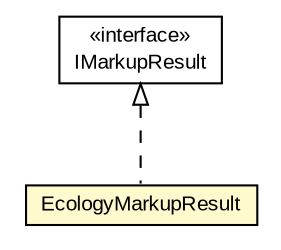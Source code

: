 #!/usr/local/bin/dot
#
# Class diagram 
# Generated by UMLGraph version R5_6-24-gf6e263 (http://www.umlgraph.org/)
#

digraph G {
	edge [fontname="arial",fontsize=10,labelfontname="arial",labelfontsize=10];
	node [fontname="arial",fontsize=10,shape=plaintext];
	nodesep=0.25;
	ranksep=0.5;
	// edu.arizona.biosemantics.semanticmarkup.markup.IMarkupResult
	c61198 [label=<<table title="edu.arizona.biosemantics.semanticmarkup.markup.IMarkupResult" border="0" cellborder="1" cellspacing="0" cellpadding="2" port="p" href="../../../markup/IMarkupResult.html">
		<tr><td><table border="0" cellspacing="0" cellpadding="1">
<tr><td align="center" balign="center"> &#171;interface&#187; </td></tr>
<tr><td align="center" balign="center"> IMarkupResult </td></tr>
		</table></td></tr>
		</table>>, URL="../../../markup/IMarkupResult.html", fontname="arial", fontcolor="black", fontsize=10.0];
	// edu.arizona.biosemantics.semanticmarkup.markupelement.ecology.markup.EcologyMarkupResult
	c61351 [label=<<table title="edu.arizona.biosemantics.semanticmarkup.markupelement.ecology.markup.EcologyMarkupResult" border="0" cellborder="1" cellspacing="0" cellpadding="2" port="p" bgcolor="lemonChiffon" href="./EcologyMarkupResult.html">
		<tr><td><table border="0" cellspacing="0" cellpadding="1">
<tr><td align="center" balign="center"> EcologyMarkupResult </td></tr>
		</table></td></tr>
		</table>>, URL="./EcologyMarkupResult.html", fontname="arial", fontcolor="black", fontsize=10.0];
	//edu.arizona.biosemantics.semanticmarkup.markupelement.ecology.markup.EcologyMarkupResult implements edu.arizona.biosemantics.semanticmarkup.markup.IMarkupResult
	c61198:p -> c61351:p [dir=back,arrowtail=empty,style=dashed];
}

